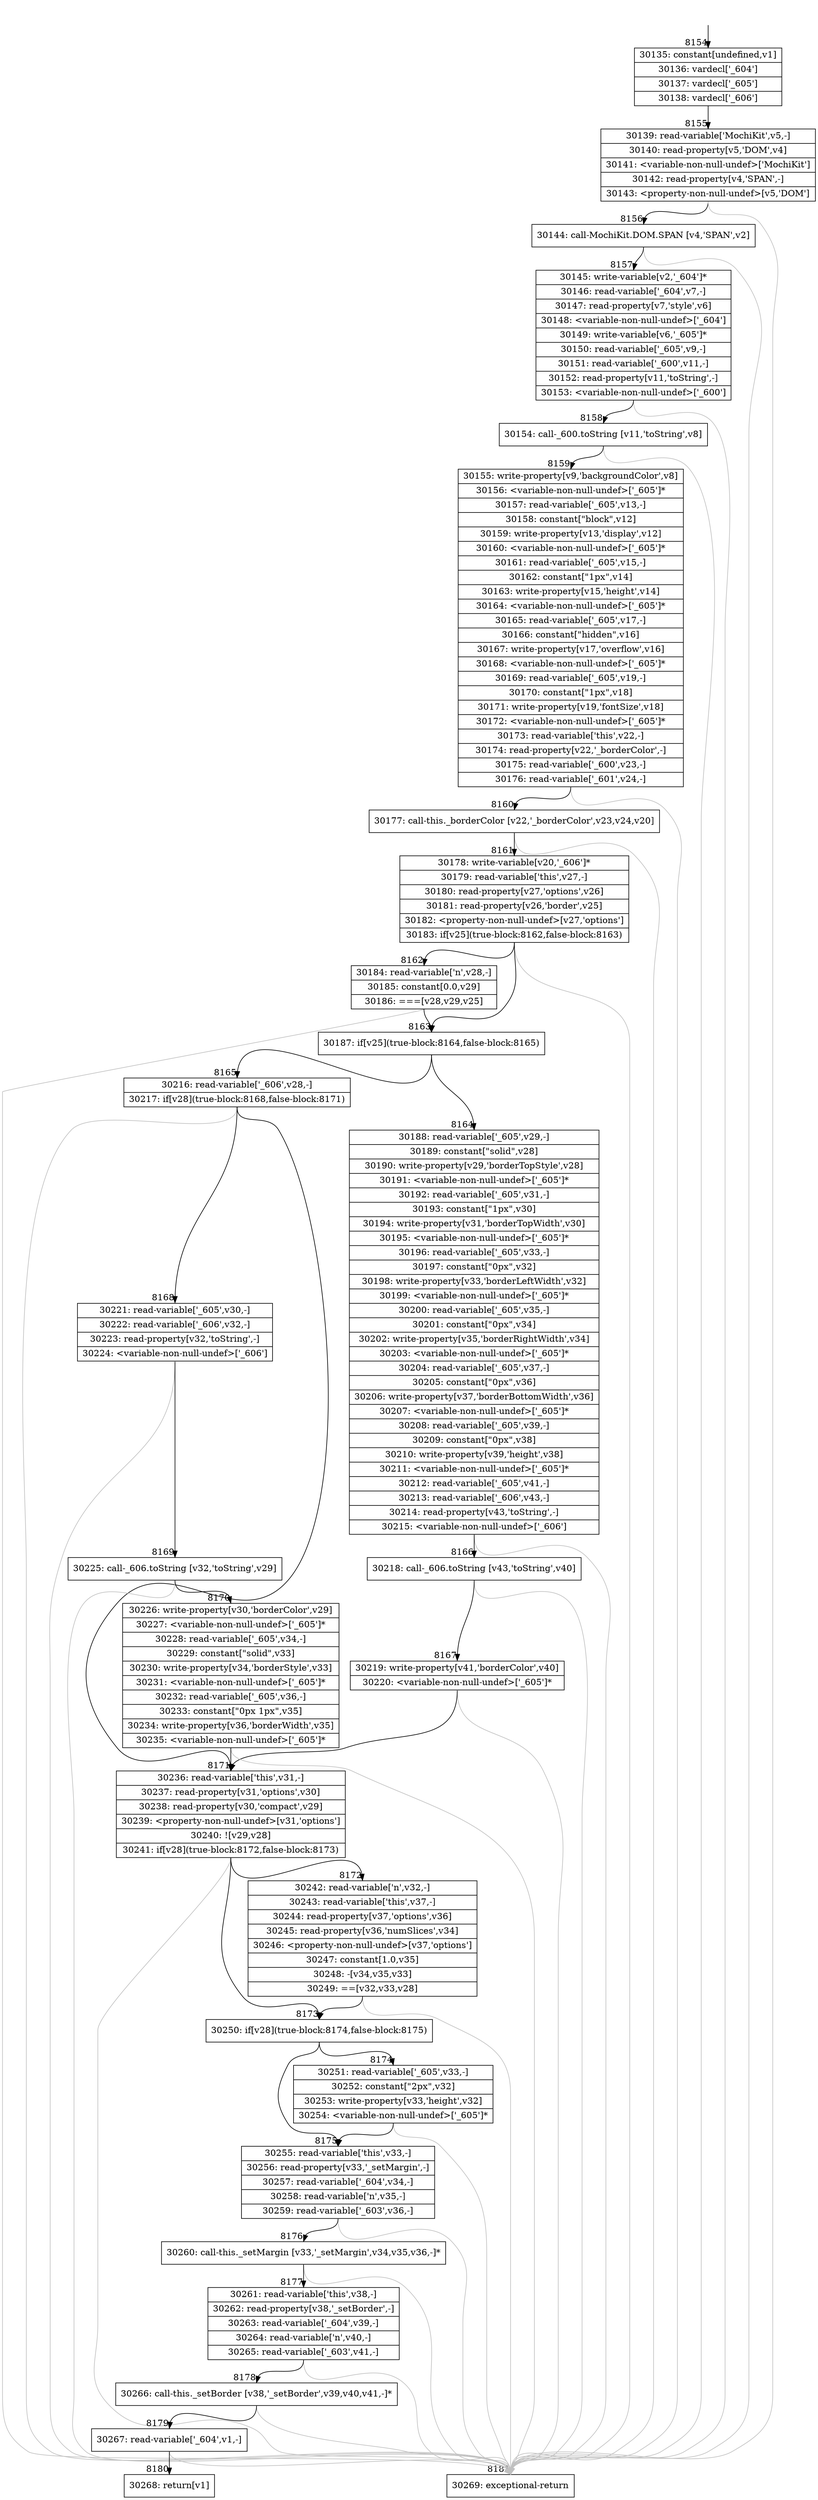 digraph {
rankdir="TD"
BB_entry537[shape=none,label=""];
BB_entry537 -> BB8154 [tailport=s, headport=n, headlabel="    8154"]
BB8154 [shape=record label="{30135: constant[undefined,v1]|30136: vardecl['_604']|30137: vardecl['_605']|30138: vardecl['_606']}" ] 
BB8154 -> BB8155 [tailport=s, headport=n, headlabel="      8155"]
BB8155 [shape=record label="{30139: read-variable['MochiKit',v5,-]|30140: read-property[v5,'DOM',v4]|30141: \<variable-non-null-undef\>['MochiKit']|30142: read-property[v4,'SPAN',-]|30143: \<property-non-null-undef\>[v5,'DOM']}" ] 
BB8155 -> BB8156 [tailport=s, headport=n, headlabel="      8156"]
BB8155 -> BB8181 [tailport=s, headport=n, color=gray, headlabel="      8181"]
BB8156 [shape=record label="{30144: call-MochiKit.DOM.SPAN [v4,'SPAN',v2]}" ] 
BB8156 -> BB8157 [tailport=s, headport=n, headlabel="      8157"]
BB8156 -> BB8181 [tailport=s, headport=n, color=gray]
BB8157 [shape=record label="{30145: write-variable[v2,'_604']*|30146: read-variable['_604',v7,-]|30147: read-property[v7,'style',v6]|30148: \<variable-non-null-undef\>['_604']|30149: write-variable[v6,'_605']*|30150: read-variable['_605',v9,-]|30151: read-variable['_600',v11,-]|30152: read-property[v11,'toString',-]|30153: \<variable-non-null-undef\>['_600']}" ] 
BB8157 -> BB8158 [tailport=s, headport=n, headlabel="      8158"]
BB8157 -> BB8181 [tailport=s, headport=n, color=gray]
BB8158 [shape=record label="{30154: call-_600.toString [v11,'toString',v8]}" ] 
BB8158 -> BB8159 [tailport=s, headport=n, headlabel="      8159"]
BB8158 -> BB8181 [tailport=s, headport=n, color=gray]
BB8159 [shape=record label="{30155: write-property[v9,'backgroundColor',v8]|30156: \<variable-non-null-undef\>['_605']*|30157: read-variable['_605',v13,-]|30158: constant[\"block\",v12]|30159: write-property[v13,'display',v12]|30160: \<variable-non-null-undef\>['_605']*|30161: read-variable['_605',v15,-]|30162: constant[\"1px\",v14]|30163: write-property[v15,'height',v14]|30164: \<variable-non-null-undef\>['_605']*|30165: read-variable['_605',v17,-]|30166: constant[\"hidden\",v16]|30167: write-property[v17,'overflow',v16]|30168: \<variable-non-null-undef\>['_605']*|30169: read-variable['_605',v19,-]|30170: constant[\"1px\",v18]|30171: write-property[v19,'fontSize',v18]|30172: \<variable-non-null-undef\>['_605']*|30173: read-variable['this',v22,-]|30174: read-property[v22,'_borderColor',-]|30175: read-variable['_600',v23,-]|30176: read-variable['_601',v24,-]}" ] 
BB8159 -> BB8160 [tailport=s, headport=n, headlabel="      8160"]
BB8159 -> BB8181 [tailport=s, headport=n, color=gray]
BB8160 [shape=record label="{30177: call-this._borderColor [v22,'_borderColor',v23,v24,v20]}" ] 
BB8160 -> BB8161 [tailport=s, headport=n, headlabel="      8161"]
BB8160 -> BB8181 [tailport=s, headport=n, color=gray]
BB8161 [shape=record label="{30178: write-variable[v20,'_606']*|30179: read-variable['this',v27,-]|30180: read-property[v27,'options',v26]|30181: read-property[v26,'border',v25]|30182: \<property-non-null-undef\>[v27,'options']|30183: if[v25](true-block:8162,false-block:8163)}" ] 
BB8161 -> BB8163 [tailport=s, headport=n, headlabel="      8163"]
BB8161 -> BB8162 [tailport=s, headport=n, headlabel="      8162"]
BB8161 -> BB8181 [tailport=s, headport=n, color=gray]
BB8162 [shape=record label="{30184: read-variable['n',v28,-]|30185: constant[0.0,v29]|30186: ===[v28,v29,v25]}" ] 
BB8162 -> BB8163 [tailport=s, headport=n]
BB8162 -> BB8181 [tailport=s, headport=n, color=gray]
BB8163 [shape=record label="{30187: if[v25](true-block:8164,false-block:8165)}" ] 
BB8163 -> BB8164 [tailport=s, headport=n, headlabel="      8164"]
BB8163 -> BB8165 [tailport=s, headport=n, headlabel="      8165"]
BB8164 [shape=record label="{30188: read-variable['_605',v29,-]|30189: constant[\"solid\",v28]|30190: write-property[v29,'borderTopStyle',v28]|30191: \<variable-non-null-undef\>['_605']*|30192: read-variable['_605',v31,-]|30193: constant[\"1px\",v30]|30194: write-property[v31,'borderTopWidth',v30]|30195: \<variable-non-null-undef\>['_605']*|30196: read-variable['_605',v33,-]|30197: constant[\"0px\",v32]|30198: write-property[v33,'borderLeftWidth',v32]|30199: \<variable-non-null-undef\>['_605']*|30200: read-variable['_605',v35,-]|30201: constant[\"0px\",v34]|30202: write-property[v35,'borderRightWidth',v34]|30203: \<variable-non-null-undef\>['_605']*|30204: read-variable['_605',v37,-]|30205: constant[\"0px\",v36]|30206: write-property[v37,'borderBottomWidth',v36]|30207: \<variable-non-null-undef\>['_605']*|30208: read-variable['_605',v39,-]|30209: constant[\"0px\",v38]|30210: write-property[v39,'height',v38]|30211: \<variable-non-null-undef\>['_605']*|30212: read-variable['_605',v41,-]|30213: read-variable['_606',v43,-]|30214: read-property[v43,'toString',-]|30215: \<variable-non-null-undef\>['_606']}" ] 
BB8164 -> BB8166 [tailport=s, headport=n, headlabel="      8166"]
BB8164 -> BB8181 [tailport=s, headport=n, color=gray]
BB8165 [shape=record label="{30216: read-variable['_606',v28,-]|30217: if[v28](true-block:8168,false-block:8171)}" ] 
BB8165 -> BB8168 [tailport=s, headport=n, headlabel="      8168"]
BB8165 -> BB8171 [tailport=s, headport=n, headlabel="      8171"]
BB8165 -> BB8181 [tailport=s, headport=n, color=gray]
BB8166 [shape=record label="{30218: call-_606.toString [v43,'toString',v40]}" ] 
BB8166 -> BB8167 [tailport=s, headport=n, headlabel="      8167"]
BB8166 -> BB8181 [tailport=s, headport=n, color=gray]
BB8167 [shape=record label="{30219: write-property[v41,'borderColor',v40]|30220: \<variable-non-null-undef\>['_605']*}" ] 
BB8167 -> BB8171 [tailport=s, headport=n]
BB8167 -> BB8181 [tailport=s, headport=n, color=gray]
BB8168 [shape=record label="{30221: read-variable['_605',v30,-]|30222: read-variable['_606',v32,-]|30223: read-property[v32,'toString',-]|30224: \<variable-non-null-undef\>['_606']}" ] 
BB8168 -> BB8169 [tailport=s, headport=n, headlabel="      8169"]
BB8168 -> BB8181 [tailport=s, headport=n, color=gray]
BB8169 [shape=record label="{30225: call-_606.toString [v32,'toString',v29]}" ] 
BB8169 -> BB8170 [tailport=s, headport=n, headlabel="      8170"]
BB8169 -> BB8181 [tailport=s, headport=n, color=gray]
BB8170 [shape=record label="{30226: write-property[v30,'borderColor',v29]|30227: \<variable-non-null-undef\>['_605']*|30228: read-variable['_605',v34,-]|30229: constant[\"solid\",v33]|30230: write-property[v34,'borderStyle',v33]|30231: \<variable-non-null-undef\>['_605']*|30232: read-variable['_605',v36,-]|30233: constant[\"0px 1px\",v35]|30234: write-property[v36,'borderWidth',v35]|30235: \<variable-non-null-undef\>['_605']*}" ] 
BB8170 -> BB8171 [tailport=s, headport=n]
BB8170 -> BB8181 [tailport=s, headport=n, color=gray]
BB8171 [shape=record label="{30236: read-variable['this',v31,-]|30237: read-property[v31,'options',v30]|30238: read-property[v30,'compact',v29]|30239: \<property-non-null-undef\>[v31,'options']|30240: ![v29,v28]|30241: if[v28](true-block:8172,false-block:8173)}" ] 
BB8171 -> BB8173 [tailport=s, headport=n, headlabel="      8173"]
BB8171 -> BB8172 [tailport=s, headport=n, headlabel="      8172"]
BB8171 -> BB8181 [tailport=s, headport=n, color=gray]
BB8172 [shape=record label="{30242: read-variable['n',v32,-]|30243: read-variable['this',v37,-]|30244: read-property[v37,'options',v36]|30245: read-property[v36,'numSlices',v34]|30246: \<property-non-null-undef\>[v37,'options']|30247: constant[1.0,v35]|30248: -[v34,v35,v33]|30249: ==[v32,v33,v28]}" ] 
BB8172 -> BB8173 [tailport=s, headport=n]
BB8172 -> BB8181 [tailport=s, headport=n, color=gray]
BB8173 [shape=record label="{30250: if[v28](true-block:8174,false-block:8175)}" ] 
BB8173 -> BB8174 [tailport=s, headport=n, headlabel="      8174"]
BB8173 -> BB8175 [tailport=s, headport=n, headlabel="      8175"]
BB8174 [shape=record label="{30251: read-variable['_605',v33,-]|30252: constant[\"2px\",v32]|30253: write-property[v33,'height',v32]|30254: \<variable-non-null-undef\>['_605']*}" ] 
BB8174 -> BB8175 [tailport=s, headport=n]
BB8174 -> BB8181 [tailport=s, headport=n, color=gray]
BB8175 [shape=record label="{30255: read-variable['this',v33,-]|30256: read-property[v33,'_setMargin',-]|30257: read-variable['_604',v34,-]|30258: read-variable['n',v35,-]|30259: read-variable['_603',v36,-]}" ] 
BB8175 -> BB8176 [tailport=s, headport=n, headlabel="      8176"]
BB8175 -> BB8181 [tailport=s, headport=n, color=gray]
BB8176 [shape=record label="{30260: call-this._setMargin [v33,'_setMargin',v34,v35,v36,-]*}" ] 
BB8176 -> BB8177 [tailport=s, headport=n, headlabel="      8177"]
BB8176 -> BB8181 [tailport=s, headport=n, color=gray]
BB8177 [shape=record label="{30261: read-variable['this',v38,-]|30262: read-property[v38,'_setBorder',-]|30263: read-variable['_604',v39,-]|30264: read-variable['n',v40,-]|30265: read-variable['_603',v41,-]}" ] 
BB8177 -> BB8178 [tailport=s, headport=n, headlabel="      8178"]
BB8177 -> BB8181 [tailport=s, headport=n, color=gray]
BB8178 [shape=record label="{30266: call-this._setBorder [v38,'_setBorder',v39,v40,v41,-]*}" ] 
BB8178 -> BB8179 [tailport=s, headport=n, headlabel="      8179"]
BB8178 -> BB8181 [tailport=s, headport=n, color=gray]
BB8179 [shape=record label="{30267: read-variable['_604',v1,-]}" ] 
BB8179 -> BB8180 [tailport=s, headport=n, headlabel="      8180"]
BB8179 -> BB8181 [tailport=s, headport=n, color=gray]
BB8180 [shape=record label="{30268: return[v1]}" ] 
BB8181 [shape=record label="{30269: exceptional-return}" ] 
//#$~ 5864
}
